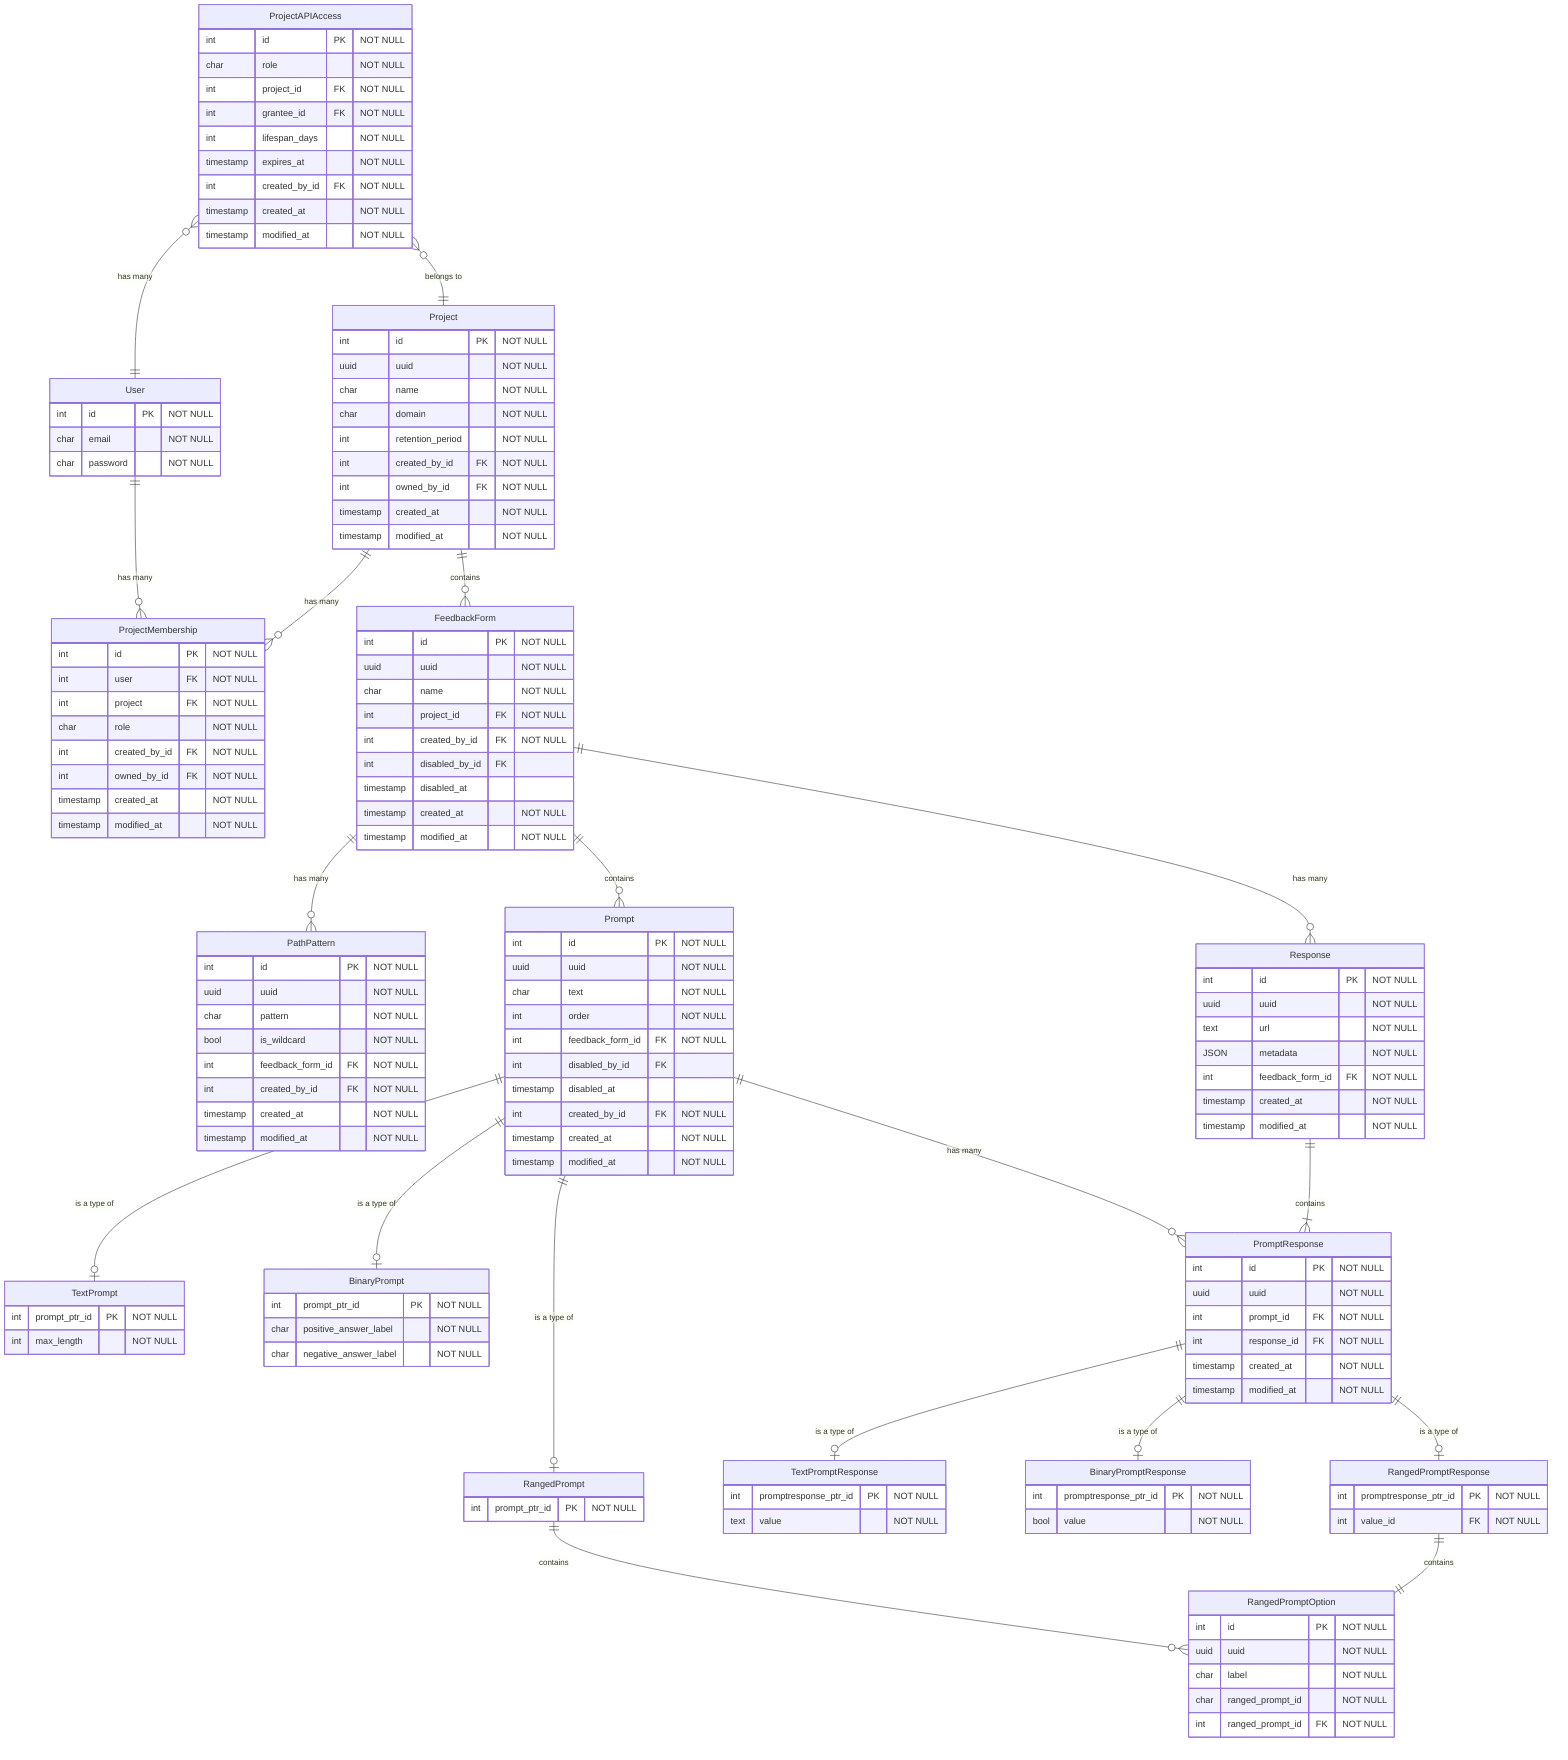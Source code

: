 erDiagram
    Project {
        int id PK "NOT NULL"
        uuid uuid "NOT NULL"
        char name "NOT NULL"
        char domain "NOT NULL"
        int retention_period "NOT NULL"
        int created_by_id FK "NOT NULL"
        int owned_by_id FK "NOT NULL"
        timestamp created_at "NOT NULL"
        timestamp modified_at "NOT NULL"
    }
    ProjectMembership {
        int id PK "NOT NULL"
        int user FK "NOT NULL"
        int project FK "NOT NULL"
        char role "NOT NULL"
        int created_by_id FK "NOT NULL"
        int owned_by_id FK "NOT NULL"
        timestamp created_at "NOT NULL"
        timestamp modified_at "NOT NULL"
    }
    FeedbackForm {
        int id PK "NOT NULL"
        uuid uuid "NOT NULL"
        char name "NOT NULL"
        int project_id FK "NOT NULL"
        int created_by_id FK "NOT NULL"
        int disabled_by_id FK
        timestamp disabled_at
        timestamp created_at "NOT NULL"
        timestamp modified_at "NOT NULL"
    }
    PathPattern {
        int id PK "NOT NULL"
        uuid uuid "NOT NULL"
        char pattern "NOT NULL"
        bool is_wildcard "NOT NULL"
        int feedback_form_id FK "NOT NULL"
        int created_by_id FK "NOT NULL"
        timestamp created_at "NOT NULL"
        timestamp modified_at "NOT NULL"
    }
    Prompt {
        int id PK "NOT NULL"
        uuid uuid "NOT NULL"
        char text "NOT NULL"
        int order "NOT NULL"
        int feedback_form_id FK "NOT NULL"
        int disabled_by_id FK
        timestamp disabled_at
        int created_by_id FK "NOT NULL"
        timestamp created_at "NOT NULL"
        timestamp modified_at "NOT NULL"
    }
    TextPrompt {
        int prompt_ptr_id PK "NOT NULL"
        int max_length "NOT NULL"
    }
    BinaryPrompt {
        int prompt_ptr_id PK "NOT NULL"
        char positive_answer_label "NOT NULL"
        char negative_answer_label "NOT NULL"
    }
    RangedPrompt {
        int prompt_ptr_id PK "NOT NULL"
    }
    RangedPromptOption {
        int id PK "NOT NULL"
        uuid uuid "NOT NULL"
        char label "NOT NULL"
        char ranged_prompt_id "NOT NULL"
        int ranged_prompt_id FK "NOT NULL"
    }
    Response {
        int id PK "NOT NULL"
        uuid uuid "NOT NULL"
        text url "NOT NULL"
        JSON metadata "NOT NULL"
        int feedback_form_id FK "NOT NULL"
        timestamp created_at "NOT NULL"
        timestamp modified_at "NOT NULL"
    }
    PromptResponse {
        int id PK "NOT NULL"
        uuid uuid "NOT NULL"
        int prompt_id FK "NOT NULL"
        int response_id FK "NOT NULL"
        timestamp created_at "NOT NULL"
        timestamp modified_at "NOT NULL"
    }
    TextPromptResponse {
        int promptresponse_ptr_id PK "NOT NULL"
        text value "NOT NULL"
    }
    BinaryPromptResponse {
        int promptresponse_ptr_id PK "NOT NULL"
        bool value "NOT NULL"
    }
    RangedPromptResponse {
        int promptresponse_ptr_id PK "NOT NULL"
        int value_id FK"NOT NULL"
    }
    User {
        int id PK "NOT NULL"
        char email "NOT NULL"
        char password "NOT NULL"
    }
    ProjectAPIAccess {
        int id PK "NOT NULL"
        char role "NOT NULL"
        int project_id FK "NOT NULL"
        int grantee_id FK "NOT NULL"
        int lifespan_days "NOT NULL"
        timestamp expires_at "NOT NULL"
        int created_by_id FK "NOT NULL"
        timestamp created_at "NOT NULL"
        timestamp modified_at "NOT NULL"
    }
    ProjectAPIAccess }o--|| Project : "belongs to"
    ProjectAPIAccess }o--|| User : "has many"
    User ||--o{ ProjectMembership: "has many"
    Project ||--o{ ProjectMembership: "has many"
    Prompt ||--o| TextPrompt : "is a type of"
    Prompt ||--o| BinaryPrompt : "is a type of"
    Prompt ||--o| RangedPrompt : "is a type of"
    RangedPrompt ||--o{ RangedPromptOption : "contains"
    FeedbackForm ||--o{ PathPattern: "has many"
    Project ||--o{ FeedbackForm : "contains"
    FeedbackForm ||--o{ Prompt: "contains"
    FeedbackForm ||--o{ Response: "has many"
    Prompt ||--o{ PromptResponse : "has many"
    Response ||--|{ PromptResponse : "contains"
    PromptResponse ||--o| RangedPromptResponse : "is a type of"
    PromptResponse ||--o| BinaryPromptResponse : "is a type of"
    PromptResponse ||--o| TextPromptResponse : "is a type of"
    RangedPromptResponse ||--|| RangedPromptOption : "contains"